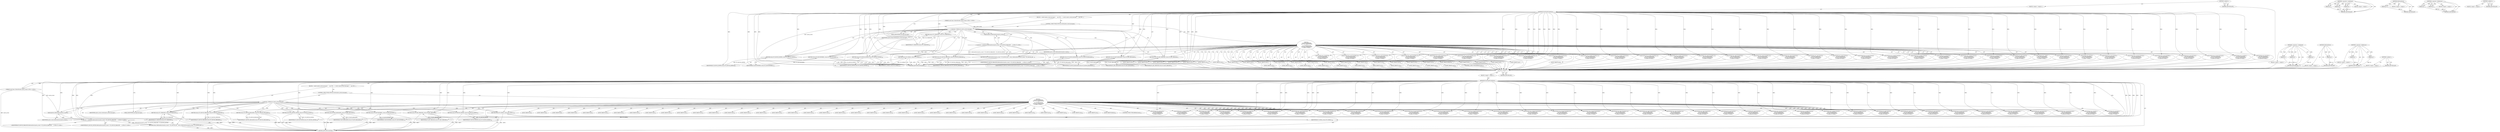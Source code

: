 digraph "&lt;global&gt;" {
vulnerable_6 [label=<(METHOD,&lt;global&gt;)<SUB>1</SUB>>];
vulnerable_7 [label=<(BLOCK,&lt;empty&gt;,&lt;empty&gt;)<SUB>1</SUB>>];
vulnerable_8 [label=<(METHOD,EventTypeFromNative)<SUB>1</SUB>>];
vulnerable_9 [label="<(PARAM,const base::NativeEvent&amp; native_event)<SUB>1</SUB>>"];
vulnerable_10 [label=<(BLOCK,{
  switch (native_event.message) {
    case WM...,{
  switch (native_event.message) {
    case WM...)<SUB>1</SUB>>];
vulnerable_11 [label=<(CONTROL_STRUCTURE,SWITCH,switch(native_event.message))<SUB>2</SUB>>];
vulnerable_12 [label=<(&lt;operator&gt;.fieldAccess,native_event.message)<SUB>2</SUB>>];
vulnerable_13 [label=<(IDENTIFIER,native_event,switch(native_event.message))<SUB>2</SUB>>];
vulnerable_14 [label=<(FIELD_IDENTIFIER,message,message)<SUB>2</SUB>>];
vulnerable_15 [label="<(BLOCK,{
    case WM_KEYDOWN:
    case WM_SYSKEYDOWN:
...,{
    case WM_KEYDOWN:
    case WM_SYSKEYDOWN:
...)<SUB>2</SUB>>"];
vulnerable_16 [label=<(JUMP_TARGET,case)<SUB>3</SUB>>];
vulnerable_17 [label="<(IDENTIFIER,WM_KEYDOWN,{
    case WM_KEYDOWN:
    case WM_SYSKEYDOWN:
...)<SUB>3</SUB>>"];
vulnerable_18 [label=<(JUMP_TARGET,case)<SUB>4</SUB>>];
vulnerable_19 [label="<(IDENTIFIER,WM_SYSKEYDOWN,{
    case WM_KEYDOWN:
    case WM_SYSKEYDOWN:
...)<SUB>4</SUB>>"];
vulnerable_20 [label=<(JUMP_TARGET,case)<SUB>5</SUB>>];
vulnerable_21 [label="<(IDENTIFIER,WM_CHAR,{
    case WM_KEYDOWN:
    case WM_SYSKEYDOWN:
...)<SUB>5</SUB>>"];
vulnerable_22 [label=<(RETURN,return ET_KEY_PRESSED;,return ET_KEY_PRESSED;)<SUB>6</SUB>>];
vulnerable_23 [label=<(IDENTIFIER,ET_KEY_PRESSED,return ET_KEY_PRESSED;)<SUB>6</SUB>>];
vulnerable_24 [label=<(JUMP_TARGET,case)<SUB>7</SUB>>];
vulnerable_25 [label="<(IDENTIFIER,WM_KEYUP,{
    case WM_KEYDOWN:
    case WM_SYSKEYDOWN:
...)<SUB>7</SUB>>"];
vulnerable_26 [label=<(JUMP_TARGET,case)<SUB>8</SUB>>];
vulnerable_27 [label="<(IDENTIFIER,WM_SYSKEYUP,{
    case WM_KEYDOWN:
    case WM_SYSKEYDOWN:
...)<SUB>8</SUB>>"];
vulnerable_28 [label=<(RETURN,return ET_KEY_RELEASED;,return ET_KEY_RELEASED;)<SUB>9</SUB>>];
vulnerable_29 [label=<(IDENTIFIER,ET_KEY_RELEASED,return ET_KEY_RELEASED;)<SUB>9</SUB>>];
vulnerable_30 [label=<(JUMP_TARGET,case)<SUB>10</SUB>>];
vulnerable_31 [label="<(IDENTIFIER,WM_LBUTTONDBLCLK,{
    case WM_KEYDOWN:
    case WM_SYSKEYDOWN:
...)<SUB>10</SUB>>"];
vulnerable_32 [label=<(JUMP_TARGET,case)<SUB>11</SUB>>];
vulnerable_33 [label="<(IDENTIFIER,WM_LBUTTONDOWN,{
    case WM_KEYDOWN:
    case WM_SYSKEYDOWN:
...)<SUB>11</SUB>>"];
vulnerable_34 [label=<(JUMP_TARGET,case)<SUB>12</SUB>>];
vulnerable_35 [label="<(IDENTIFIER,WM_MBUTTONDBLCLK,{
    case WM_KEYDOWN:
    case WM_SYSKEYDOWN:
...)<SUB>12</SUB>>"];
vulnerable_36 [label=<(JUMP_TARGET,case)<SUB>13</SUB>>];
vulnerable_37 [label="<(IDENTIFIER,WM_MBUTTONDOWN,{
    case WM_KEYDOWN:
    case WM_SYSKEYDOWN:
...)<SUB>13</SUB>>"];
vulnerable_38 [label=<(JUMP_TARGET,case)<SUB>14</SUB>>];
vulnerable_39 [label="<(IDENTIFIER,WM_NCLBUTTONDBLCLK,{
    case WM_KEYDOWN:
    case WM_SYSKEYDOWN:
...)<SUB>14</SUB>>"];
vulnerable_40 [label=<(JUMP_TARGET,case)<SUB>15</SUB>>];
vulnerable_41 [label="<(IDENTIFIER,WM_NCLBUTTONDOWN,{
    case WM_KEYDOWN:
    case WM_SYSKEYDOWN:
...)<SUB>15</SUB>>"];
vulnerable_42 [label=<(JUMP_TARGET,case)<SUB>16</SUB>>];
vulnerable_43 [label="<(IDENTIFIER,WM_NCMBUTTONDBLCLK,{
    case WM_KEYDOWN:
    case WM_SYSKEYDOWN:
...)<SUB>16</SUB>>"];
vulnerable_44 [label=<(JUMP_TARGET,case)<SUB>17</SUB>>];
vulnerable_45 [label="<(IDENTIFIER,WM_NCMBUTTONDOWN,{
    case WM_KEYDOWN:
    case WM_SYSKEYDOWN:
...)<SUB>17</SUB>>"];
vulnerable_46 [label=<(JUMP_TARGET,case)<SUB>18</SUB>>];
vulnerable_47 [label="<(IDENTIFIER,WM_NCRBUTTONDBLCLK,{
    case WM_KEYDOWN:
    case WM_SYSKEYDOWN:
...)<SUB>18</SUB>>"];
vulnerable_48 [label=<(JUMP_TARGET,case)<SUB>19</SUB>>];
vulnerable_49 [label="<(IDENTIFIER,WM_NCRBUTTONDOWN,{
    case WM_KEYDOWN:
    case WM_SYSKEYDOWN:
...)<SUB>19</SUB>>"];
vulnerable_50 [label=<(JUMP_TARGET,case)<SUB>20</SUB>>];
vulnerable_51 [label="<(IDENTIFIER,WM_NCXBUTTONDBLCLK,{
    case WM_KEYDOWN:
    case WM_SYSKEYDOWN:
...)<SUB>20</SUB>>"];
vulnerable_52 [label=<(JUMP_TARGET,case)<SUB>21</SUB>>];
vulnerable_53 [label="<(IDENTIFIER,WM_NCXBUTTONDOWN,{
    case WM_KEYDOWN:
    case WM_SYSKEYDOWN:
...)<SUB>21</SUB>>"];
vulnerable_54 [label=<(JUMP_TARGET,case)<SUB>22</SUB>>];
vulnerable_55 [label="<(IDENTIFIER,WM_RBUTTONDBLCLK,{
    case WM_KEYDOWN:
    case WM_SYSKEYDOWN:
...)<SUB>22</SUB>>"];
vulnerable_56 [label=<(JUMP_TARGET,case)<SUB>23</SUB>>];
vulnerable_57 [label="<(IDENTIFIER,WM_RBUTTONDOWN,{
    case WM_KEYDOWN:
    case WM_SYSKEYDOWN:
...)<SUB>23</SUB>>"];
vulnerable_58 [label=<(JUMP_TARGET,case)<SUB>24</SUB>>];
vulnerable_59 [label="<(IDENTIFIER,WM_XBUTTONDBLCLK,{
    case WM_KEYDOWN:
    case WM_SYSKEYDOWN:
...)<SUB>24</SUB>>"];
vulnerable_60 [label=<(JUMP_TARGET,case)<SUB>25</SUB>>];
vulnerable_61 [label="<(IDENTIFIER,WM_XBUTTONDOWN,{
    case WM_KEYDOWN:
    case WM_SYSKEYDOWN:
...)<SUB>25</SUB>>"];
vulnerable_62 [label=<(RETURN,return ET_MOUSE_PRESSED;,return ET_MOUSE_PRESSED;)<SUB>26</SUB>>];
vulnerable_63 [label=<(IDENTIFIER,ET_MOUSE_PRESSED,return ET_MOUSE_PRESSED;)<SUB>26</SUB>>];
vulnerable_64 [label=<(JUMP_TARGET,case)<SUB>27</SUB>>];
vulnerable_65 [label="<(IDENTIFIER,WM_LBUTTONUP,{
    case WM_KEYDOWN:
    case WM_SYSKEYDOWN:
...)<SUB>27</SUB>>"];
vulnerable_66 [label=<(JUMP_TARGET,case)<SUB>28</SUB>>];
vulnerable_67 [label="<(IDENTIFIER,WM_MBUTTONUP,{
    case WM_KEYDOWN:
    case WM_SYSKEYDOWN:
...)<SUB>28</SUB>>"];
vulnerable_68 [label=<(JUMP_TARGET,case)<SUB>29</SUB>>];
vulnerable_69 [label="<(IDENTIFIER,WM_NCLBUTTONUP,{
    case WM_KEYDOWN:
    case WM_SYSKEYDOWN:
...)<SUB>29</SUB>>"];
vulnerable_70 [label=<(JUMP_TARGET,case)<SUB>30</SUB>>];
vulnerable_71 [label="<(IDENTIFIER,WM_NCMBUTTONUP,{
    case WM_KEYDOWN:
    case WM_SYSKEYDOWN:
...)<SUB>30</SUB>>"];
vulnerable_72 [label=<(JUMP_TARGET,case)<SUB>31</SUB>>];
vulnerable_73 [label="<(IDENTIFIER,WM_NCRBUTTONUP,{
    case WM_KEYDOWN:
    case WM_SYSKEYDOWN:
...)<SUB>31</SUB>>"];
vulnerable_74 [label=<(JUMP_TARGET,case)<SUB>32</SUB>>];
vulnerable_75 [label="<(IDENTIFIER,WM_NCXBUTTONUP,{
    case WM_KEYDOWN:
    case WM_SYSKEYDOWN:
...)<SUB>32</SUB>>"];
vulnerable_76 [label=<(JUMP_TARGET,case)<SUB>33</SUB>>];
vulnerable_77 [label="<(IDENTIFIER,WM_RBUTTONUP,{
    case WM_KEYDOWN:
    case WM_SYSKEYDOWN:
...)<SUB>33</SUB>>"];
vulnerable_78 [label=<(JUMP_TARGET,case)<SUB>34</SUB>>];
vulnerable_79 [label="<(IDENTIFIER,WM_XBUTTONUP,{
    case WM_KEYDOWN:
    case WM_SYSKEYDOWN:
...)<SUB>34</SUB>>"];
vulnerable_80 [label=<(RETURN,return ET_MOUSE_RELEASED;,return ET_MOUSE_RELEASED;)<SUB>35</SUB>>];
vulnerable_81 [label=<(IDENTIFIER,ET_MOUSE_RELEASED,return ET_MOUSE_RELEASED;)<SUB>35</SUB>>];
vulnerable_82 [label=<(JUMP_TARGET,case)<SUB>36</SUB>>];
vulnerable_83 [label="<(IDENTIFIER,WM_MOUSEMOVE,{
    case WM_KEYDOWN:
    case WM_SYSKEYDOWN:
...)<SUB>36</SUB>>"];
vulnerable_84 [label=<(RETURN,return IsButtonDown(native_event) ? ET_MOUSE_DR...,return IsButtonDown(native_event) ? ET_MOUSE_DR...)<SUB>37</SUB>>];
vulnerable_85 [label="<(&lt;operator&gt;.conditional,IsButtonDown(native_event) ? ET_MOUSE_DRAGGED :...)<SUB>37</SUB>>"];
vulnerable_86 [label=<(IsButtonDown,IsButtonDown(native_event))<SUB>37</SUB>>];
vulnerable_87 [label=<(IDENTIFIER,native_event,IsButtonDown(native_event))<SUB>37</SUB>>];
vulnerable_88 [label="<(IDENTIFIER,ET_MOUSE_DRAGGED,IsButtonDown(native_event) ? ET_MOUSE_DRAGGED :...)<SUB>37</SUB>>"];
vulnerable_89 [label="<(IDENTIFIER,ET_MOUSE_MOVED,IsButtonDown(native_event) ? ET_MOUSE_DRAGGED :...)<SUB>37</SUB>>"];
vulnerable_90 [label=<(JUMP_TARGET,case)<SUB>38</SUB>>];
vulnerable_91 [label="<(IDENTIFIER,WM_NCMOUSEMOVE,{
    case WM_KEYDOWN:
    case WM_SYSKEYDOWN:
...)<SUB>38</SUB>>"];
vulnerable_92 [label=<(RETURN,return ET_MOUSE_MOVED;,return ET_MOUSE_MOVED;)<SUB>39</SUB>>];
vulnerable_93 [label=<(IDENTIFIER,ET_MOUSE_MOVED,return ET_MOUSE_MOVED;)<SUB>39</SUB>>];
vulnerable_94 [label=<(JUMP_TARGET,case)<SUB>40</SUB>>];
vulnerable_95 [label="<(IDENTIFIER,WM_MOUSEWHEEL,{
    case WM_KEYDOWN:
    case WM_SYSKEYDOWN:
...)<SUB>40</SUB>>"];
vulnerable_96 [label=<(RETURN,return ET_MOUSEWHEEL;,return ET_MOUSEWHEEL;)<SUB>41</SUB>>];
vulnerable_97 [label=<(IDENTIFIER,ET_MOUSEWHEEL,return ET_MOUSEWHEEL;)<SUB>41</SUB>>];
vulnerable_98 [label=<(JUMP_TARGET,case)<SUB>42</SUB>>];
vulnerable_99 [label="<(IDENTIFIER,WM_MOUSELEAVE,{
    case WM_KEYDOWN:
    case WM_SYSKEYDOWN:
...)<SUB>42</SUB>>"];
vulnerable_100 [label=<(JUMP_TARGET,case)<SUB>43</SUB>>];
vulnerable_101 [label="<(IDENTIFIER,WM_NCMOUSELEAVE,{
    case WM_KEYDOWN:
    case WM_SYSKEYDOWN:
...)<SUB>43</SUB>>"];
vulnerable_102 [label=<(RETURN,return ET_MOUSE_EXITED;,return ET_MOUSE_EXITED;)<SUB>44</SUB>>];
vulnerable_103 [label=<(IDENTIFIER,ET_MOUSE_EXITED,return ET_MOUSE_EXITED;)<SUB>44</SUB>>];
vulnerable_104 [label=<(JUMP_TARGET,case)<SUB>45</SUB>>];
vulnerable_105 [label="<(IDENTIFIER,WM_VSCROLL,{
    case WM_KEYDOWN:
    case WM_SYSKEYDOWN:
...)<SUB>45</SUB>>"];
vulnerable_106 [label=<(JUMP_TARGET,case)<SUB>46</SUB>>];
vulnerable_107 [label="<(IDENTIFIER,WM_HSCROLL,{
    case WM_KEYDOWN:
    case WM_SYSKEYDOWN:
...)<SUB>46</SUB>>"];
vulnerable_108 [label=<(RETURN,return ET_SCROLL;,return ET_SCROLL;)<SUB>47</SUB>>];
vulnerable_109 [label=<(IDENTIFIER,ET_SCROLL,return ET_SCROLL;)<SUB>47</SUB>>];
vulnerable_110 [label=<(JUMP_TARGET,default)<SUB>48</SUB>>];
vulnerable_111 [label=<(CONTROL_STRUCTURE,BREAK,break;)<SUB>49</SUB>>];
vulnerable_112 [label=<(RETURN,return ET_UNKNOWN;,return ET_UNKNOWN;)<SUB>51</SUB>>];
vulnerable_113 [label=<(IDENTIFIER,ET_UNKNOWN,return ET_UNKNOWN;)<SUB>51</SUB>>];
vulnerable_114 [label=<(METHOD_RETURN,EventType)<SUB>1</SUB>>];
vulnerable_116 [label=<(METHOD_RETURN,ANY)<SUB>1</SUB>>];
vulnerable_138 [label=<(METHOD,&lt;operator&gt;.conditional)>];
vulnerable_139 [label=<(PARAM,p1)>];
vulnerable_140 [label=<(PARAM,p2)>];
vulnerable_141 [label=<(PARAM,p3)>];
vulnerable_142 [label=<(BLOCK,&lt;empty&gt;,&lt;empty&gt;)>];
vulnerable_143 [label=<(METHOD_RETURN,ANY)>];
vulnerable_144 [label=<(METHOD,IsButtonDown)>];
vulnerable_145 [label=<(PARAM,p1)>];
vulnerable_146 [label=<(BLOCK,&lt;empty&gt;,&lt;empty&gt;)>];
vulnerable_147 [label=<(METHOD_RETURN,ANY)>];
vulnerable_133 [label=<(METHOD,&lt;operator&gt;.fieldAccess)>];
vulnerable_134 [label=<(PARAM,p1)>];
vulnerable_135 [label=<(PARAM,p2)>];
vulnerable_136 [label=<(BLOCK,&lt;empty&gt;,&lt;empty&gt;)>];
vulnerable_137 [label=<(METHOD_RETURN,ANY)>];
vulnerable_127 [label=<(METHOD,&lt;global&gt;)<SUB>1</SUB>>];
vulnerable_128 [label=<(BLOCK,&lt;empty&gt;,&lt;empty&gt;)>];
vulnerable_129 [label=<(METHOD_RETURN,ANY)>];
fixed_6 [label=<(METHOD,&lt;global&gt;)<SUB>1</SUB>>];
fixed_7 [label=<(BLOCK,&lt;empty&gt;,&lt;empty&gt;)<SUB>1</SUB>>];
fixed_8 [label=<(METHOD,EventTypeFromNative)<SUB>1</SUB>>];
fixed_9 [label="<(PARAM,const base::NativeEvent&amp; native_event)<SUB>1</SUB>>"];
fixed_10 [label=<(BLOCK,{
  switch (native_event.message) {
    case WM...,{
  switch (native_event.message) {
    case WM...)<SUB>1</SUB>>];
fixed_11 [label=<(CONTROL_STRUCTURE,SWITCH,switch(native_event.message))<SUB>2</SUB>>];
fixed_12 [label=<(&lt;operator&gt;.fieldAccess,native_event.message)<SUB>2</SUB>>];
fixed_13 [label=<(IDENTIFIER,native_event,switch(native_event.message))<SUB>2</SUB>>];
fixed_14 [label=<(FIELD_IDENTIFIER,message,message)<SUB>2</SUB>>];
fixed_15 [label="<(BLOCK,{
    case WM_KEYDOWN:
    case WM_SYSKEYDOWN:
...,{
    case WM_KEYDOWN:
    case WM_SYSKEYDOWN:
...)<SUB>2</SUB>>"];
fixed_16 [label=<(JUMP_TARGET,case)<SUB>3</SUB>>];
fixed_17 [label="<(IDENTIFIER,WM_KEYDOWN,{
    case WM_KEYDOWN:
    case WM_SYSKEYDOWN:
...)<SUB>3</SUB>>"];
fixed_18 [label=<(JUMP_TARGET,case)<SUB>4</SUB>>];
fixed_19 [label="<(IDENTIFIER,WM_SYSKEYDOWN,{
    case WM_KEYDOWN:
    case WM_SYSKEYDOWN:
...)<SUB>4</SUB>>"];
fixed_20 [label=<(JUMP_TARGET,case)<SUB>5</SUB>>];
fixed_21 [label="<(IDENTIFIER,WM_CHAR,{
    case WM_KEYDOWN:
    case WM_SYSKEYDOWN:
...)<SUB>5</SUB>>"];
fixed_22 [label=<(RETURN,return ET_KEY_PRESSED;,return ET_KEY_PRESSED;)<SUB>6</SUB>>];
fixed_23 [label=<(IDENTIFIER,ET_KEY_PRESSED,return ET_KEY_PRESSED;)<SUB>6</SUB>>];
fixed_24 [label=<(JUMP_TARGET,case)<SUB>7</SUB>>];
fixed_25 [label="<(IDENTIFIER,WM_KEYUP,{
    case WM_KEYDOWN:
    case WM_SYSKEYDOWN:
...)<SUB>7</SUB>>"];
fixed_26 [label=<(JUMP_TARGET,case)<SUB>8</SUB>>];
fixed_27 [label="<(IDENTIFIER,WM_SYSKEYUP,{
    case WM_KEYDOWN:
    case WM_SYSKEYDOWN:
...)<SUB>8</SUB>>"];
fixed_28 [label=<(RETURN,return ET_KEY_RELEASED;,return ET_KEY_RELEASED;)<SUB>9</SUB>>];
fixed_29 [label=<(IDENTIFIER,ET_KEY_RELEASED,return ET_KEY_RELEASED;)<SUB>9</SUB>>];
fixed_30 [label=<(JUMP_TARGET,case)<SUB>10</SUB>>];
fixed_31 [label="<(IDENTIFIER,WM_LBUTTONDBLCLK,{
    case WM_KEYDOWN:
    case WM_SYSKEYDOWN:
...)<SUB>10</SUB>>"];
fixed_32 [label=<(JUMP_TARGET,case)<SUB>11</SUB>>];
fixed_33 [label="<(IDENTIFIER,WM_LBUTTONDOWN,{
    case WM_KEYDOWN:
    case WM_SYSKEYDOWN:
...)<SUB>11</SUB>>"];
fixed_34 [label=<(JUMP_TARGET,case)<SUB>12</SUB>>];
fixed_35 [label="<(IDENTIFIER,WM_MBUTTONDBLCLK,{
    case WM_KEYDOWN:
    case WM_SYSKEYDOWN:
...)<SUB>12</SUB>>"];
fixed_36 [label=<(JUMP_TARGET,case)<SUB>13</SUB>>];
fixed_37 [label="<(IDENTIFIER,WM_MBUTTONDOWN,{
    case WM_KEYDOWN:
    case WM_SYSKEYDOWN:
...)<SUB>13</SUB>>"];
fixed_38 [label=<(JUMP_TARGET,case)<SUB>14</SUB>>];
fixed_39 [label="<(IDENTIFIER,WM_NCLBUTTONDBLCLK,{
    case WM_KEYDOWN:
    case WM_SYSKEYDOWN:
...)<SUB>14</SUB>>"];
fixed_40 [label=<(JUMP_TARGET,case)<SUB>15</SUB>>];
fixed_41 [label="<(IDENTIFIER,WM_NCLBUTTONDOWN,{
    case WM_KEYDOWN:
    case WM_SYSKEYDOWN:
...)<SUB>15</SUB>>"];
fixed_42 [label=<(JUMP_TARGET,case)<SUB>16</SUB>>];
fixed_43 [label="<(IDENTIFIER,WM_NCMBUTTONDBLCLK,{
    case WM_KEYDOWN:
    case WM_SYSKEYDOWN:
...)<SUB>16</SUB>>"];
fixed_44 [label=<(JUMP_TARGET,case)<SUB>17</SUB>>];
fixed_45 [label="<(IDENTIFIER,WM_NCMBUTTONDOWN,{
    case WM_KEYDOWN:
    case WM_SYSKEYDOWN:
...)<SUB>17</SUB>>"];
fixed_46 [label=<(JUMP_TARGET,case)<SUB>18</SUB>>];
fixed_47 [label="<(IDENTIFIER,WM_NCRBUTTONDBLCLK,{
    case WM_KEYDOWN:
    case WM_SYSKEYDOWN:
...)<SUB>18</SUB>>"];
fixed_48 [label=<(JUMP_TARGET,case)<SUB>19</SUB>>];
fixed_49 [label="<(IDENTIFIER,WM_NCRBUTTONDOWN,{
    case WM_KEYDOWN:
    case WM_SYSKEYDOWN:
...)<SUB>19</SUB>>"];
fixed_50 [label=<(JUMP_TARGET,case)<SUB>20</SUB>>];
fixed_51 [label="<(IDENTIFIER,WM_NCXBUTTONDBLCLK,{
    case WM_KEYDOWN:
    case WM_SYSKEYDOWN:
...)<SUB>20</SUB>>"];
fixed_52 [label=<(JUMP_TARGET,case)<SUB>21</SUB>>];
fixed_53 [label="<(IDENTIFIER,WM_NCXBUTTONDOWN,{
    case WM_KEYDOWN:
    case WM_SYSKEYDOWN:
...)<SUB>21</SUB>>"];
fixed_54 [label=<(JUMP_TARGET,case)<SUB>22</SUB>>];
fixed_55 [label="<(IDENTIFIER,WM_RBUTTONDBLCLK,{
    case WM_KEYDOWN:
    case WM_SYSKEYDOWN:
...)<SUB>22</SUB>>"];
fixed_56 [label=<(JUMP_TARGET,case)<SUB>23</SUB>>];
fixed_57 [label="<(IDENTIFIER,WM_RBUTTONDOWN,{
    case WM_KEYDOWN:
    case WM_SYSKEYDOWN:
...)<SUB>23</SUB>>"];
fixed_58 [label=<(JUMP_TARGET,case)<SUB>24</SUB>>];
fixed_59 [label="<(IDENTIFIER,WM_XBUTTONDBLCLK,{
    case WM_KEYDOWN:
    case WM_SYSKEYDOWN:
...)<SUB>24</SUB>>"];
fixed_60 [label=<(JUMP_TARGET,case)<SUB>25</SUB>>];
fixed_61 [label="<(IDENTIFIER,WM_XBUTTONDOWN,{
    case WM_KEYDOWN:
    case WM_SYSKEYDOWN:
...)<SUB>25</SUB>>"];
fixed_62 [label=<(RETURN,return ET_MOUSE_PRESSED;,return ET_MOUSE_PRESSED;)<SUB>26</SUB>>];
fixed_63 [label=<(IDENTIFIER,ET_MOUSE_PRESSED,return ET_MOUSE_PRESSED;)<SUB>26</SUB>>];
fixed_64 [label=<(JUMP_TARGET,case)<SUB>27</SUB>>];
fixed_65 [label="<(IDENTIFIER,WM_LBUTTONUP,{
    case WM_KEYDOWN:
    case WM_SYSKEYDOWN:
...)<SUB>27</SUB>>"];
fixed_66 [label=<(JUMP_TARGET,case)<SUB>28</SUB>>];
fixed_67 [label="<(IDENTIFIER,WM_MBUTTONUP,{
    case WM_KEYDOWN:
    case WM_SYSKEYDOWN:
...)<SUB>28</SUB>>"];
fixed_68 [label=<(JUMP_TARGET,case)<SUB>29</SUB>>];
fixed_69 [label="<(IDENTIFIER,WM_NCLBUTTONUP,{
    case WM_KEYDOWN:
    case WM_SYSKEYDOWN:
...)<SUB>29</SUB>>"];
fixed_70 [label=<(JUMP_TARGET,case)<SUB>30</SUB>>];
fixed_71 [label="<(IDENTIFIER,WM_NCMBUTTONUP,{
    case WM_KEYDOWN:
    case WM_SYSKEYDOWN:
...)<SUB>30</SUB>>"];
fixed_72 [label=<(JUMP_TARGET,case)<SUB>31</SUB>>];
fixed_73 [label="<(IDENTIFIER,WM_NCRBUTTONUP,{
    case WM_KEYDOWN:
    case WM_SYSKEYDOWN:
...)<SUB>31</SUB>>"];
fixed_74 [label=<(JUMP_TARGET,case)<SUB>32</SUB>>];
fixed_75 [label="<(IDENTIFIER,WM_NCXBUTTONUP,{
    case WM_KEYDOWN:
    case WM_SYSKEYDOWN:
...)<SUB>32</SUB>>"];
fixed_76 [label=<(JUMP_TARGET,case)<SUB>33</SUB>>];
fixed_77 [label="<(IDENTIFIER,WM_RBUTTONUP,{
    case WM_KEYDOWN:
    case WM_SYSKEYDOWN:
...)<SUB>33</SUB>>"];
fixed_78 [label=<(JUMP_TARGET,case)<SUB>34</SUB>>];
fixed_79 [label="<(IDENTIFIER,WM_XBUTTONUP,{
    case WM_KEYDOWN:
    case WM_SYSKEYDOWN:
...)<SUB>34</SUB>>"];
fixed_80 [label=<(RETURN,return ET_MOUSE_RELEASED;,return ET_MOUSE_RELEASED;)<SUB>35</SUB>>];
fixed_81 [label=<(IDENTIFIER,ET_MOUSE_RELEASED,return ET_MOUSE_RELEASED;)<SUB>35</SUB>>];
fixed_82 [label=<(JUMP_TARGET,case)<SUB>36</SUB>>];
fixed_83 [label="<(IDENTIFIER,WM_MOUSEMOVE,{
    case WM_KEYDOWN:
    case WM_SYSKEYDOWN:
...)<SUB>36</SUB>>"];
fixed_84 [label=<(RETURN,return IsButtonDown(native_event) ? ET_MOUSE_DR...,return IsButtonDown(native_event) ? ET_MOUSE_DR...)<SUB>37</SUB>>];
fixed_85 [label="<(&lt;operator&gt;.conditional,IsButtonDown(native_event) ? ET_MOUSE_DRAGGED :...)<SUB>37</SUB>>"];
fixed_86 [label=<(IsButtonDown,IsButtonDown(native_event))<SUB>37</SUB>>];
fixed_87 [label=<(IDENTIFIER,native_event,IsButtonDown(native_event))<SUB>37</SUB>>];
fixed_88 [label="<(IDENTIFIER,ET_MOUSE_DRAGGED,IsButtonDown(native_event) ? ET_MOUSE_DRAGGED :...)<SUB>37</SUB>>"];
fixed_89 [label="<(IDENTIFIER,ET_MOUSE_MOVED,IsButtonDown(native_event) ? ET_MOUSE_DRAGGED :...)<SUB>37</SUB>>"];
fixed_90 [label=<(JUMP_TARGET,case)<SUB>38</SUB>>];
fixed_91 [label="<(IDENTIFIER,WM_NCMOUSEMOVE,{
    case WM_KEYDOWN:
    case WM_SYSKEYDOWN:
...)<SUB>38</SUB>>"];
fixed_92 [label=<(RETURN,return ET_MOUSE_MOVED;,return ET_MOUSE_MOVED;)<SUB>39</SUB>>];
fixed_93 [label=<(IDENTIFIER,ET_MOUSE_MOVED,return ET_MOUSE_MOVED;)<SUB>39</SUB>>];
fixed_94 [label=<(JUMP_TARGET,case)<SUB>40</SUB>>];
fixed_95 [label="<(IDENTIFIER,WM_MOUSEWHEEL,{
    case WM_KEYDOWN:
    case WM_SYSKEYDOWN:
...)<SUB>40</SUB>>"];
fixed_96 [label=<(JUMP_TARGET,case)<SUB>41</SUB>>];
fixed_97 [label="<(IDENTIFIER,WM_MOUSEHWHEEL,{
    case WM_KEYDOWN:
    case WM_SYSKEYDOWN:
...)<SUB>41</SUB>>"];
fixed_98 [label=<(RETURN,return ET_MOUSEWHEEL;,return ET_MOUSEWHEEL;)<SUB>42</SUB>>];
fixed_99 [label=<(IDENTIFIER,ET_MOUSEWHEEL,return ET_MOUSEWHEEL;)<SUB>42</SUB>>];
fixed_100 [label=<(JUMP_TARGET,case)<SUB>43</SUB>>];
fixed_101 [label="<(IDENTIFIER,WM_MOUSELEAVE,{
    case WM_KEYDOWN:
    case WM_SYSKEYDOWN:
...)<SUB>43</SUB>>"];
fixed_102 [label=<(JUMP_TARGET,case)<SUB>44</SUB>>];
fixed_103 [label="<(IDENTIFIER,WM_NCMOUSELEAVE,{
    case WM_KEYDOWN:
    case WM_SYSKEYDOWN:
...)<SUB>44</SUB>>"];
fixed_104 [label=<(RETURN,return ET_MOUSE_EXITED;,return ET_MOUSE_EXITED;)<SUB>45</SUB>>];
fixed_105 [label=<(IDENTIFIER,ET_MOUSE_EXITED,return ET_MOUSE_EXITED;)<SUB>45</SUB>>];
fixed_106 [label=<(JUMP_TARGET,case)<SUB>46</SUB>>];
fixed_107 [label="<(IDENTIFIER,WM_VSCROLL,{
    case WM_KEYDOWN:
    case WM_SYSKEYDOWN:
...)<SUB>46</SUB>>"];
fixed_108 [label=<(JUMP_TARGET,case)<SUB>47</SUB>>];
fixed_109 [label="<(IDENTIFIER,WM_HSCROLL,{
    case WM_KEYDOWN:
    case WM_SYSKEYDOWN:
...)<SUB>47</SUB>>"];
fixed_110 [label=<(RETURN,return ET_SCROLL;,return ET_SCROLL;)<SUB>48</SUB>>];
fixed_111 [label=<(IDENTIFIER,ET_SCROLL,return ET_SCROLL;)<SUB>48</SUB>>];
fixed_112 [label=<(JUMP_TARGET,default)<SUB>49</SUB>>];
fixed_113 [label=<(CONTROL_STRUCTURE,BREAK,break;)<SUB>50</SUB>>];
fixed_114 [label=<(RETURN,return ET_UNKNOWN;,return ET_UNKNOWN;)<SUB>52</SUB>>];
fixed_115 [label=<(IDENTIFIER,ET_UNKNOWN,return ET_UNKNOWN;)<SUB>52</SUB>>];
fixed_116 [label=<(METHOD_RETURN,EventType)<SUB>1</SUB>>];
fixed_118 [label=<(METHOD_RETURN,ANY)<SUB>1</SUB>>];
fixed_140 [label=<(METHOD,&lt;operator&gt;.conditional)>];
fixed_141 [label=<(PARAM,p1)>];
fixed_142 [label=<(PARAM,p2)>];
fixed_143 [label=<(PARAM,p3)>];
fixed_144 [label=<(BLOCK,&lt;empty&gt;,&lt;empty&gt;)>];
fixed_145 [label=<(METHOD_RETURN,ANY)>];
fixed_146 [label=<(METHOD,IsButtonDown)>];
fixed_147 [label=<(PARAM,p1)>];
fixed_148 [label=<(BLOCK,&lt;empty&gt;,&lt;empty&gt;)>];
fixed_149 [label=<(METHOD_RETURN,ANY)>];
fixed_135 [label=<(METHOD,&lt;operator&gt;.fieldAccess)>];
fixed_136 [label=<(PARAM,p1)>];
fixed_137 [label=<(PARAM,p2)>];
fixed_138 [label=<(BLOCK,&lt;empty&gt;,&lt;empty&gt;)>];
fixed_139 [label=<(METHOD_RETURN,ANY)>];
fixed_129 [label=<(METHOD,&lt;global&gt;)<SUB>1</SUB>>];
fixed_130 [label=<(BLOCK,&lt;empty&gt;,&lt;empty&gt;)>];
fixed_131 [label=<(METHOD_RETURN,ANY)>];
vulnerable_6 -> vulnerable_7  [key=0, label="AST: "];
vulnerable_6 -> vulnerable_116  [key=0, label="AST: "];
vulnerable_6 -> vulnerable_116  [key=1, label="CFG: "];
vulnerable_7 -> vulnerable_8  [key=0, label="AST: "];
vulnerable_8 -> vulnerable_9  [key=0, label="AST: "];
vulnerable_8 -> vulnerable_9  [key=1, label="DDG: "];
vulnerable_8 -> vulnerable_10  [key=0, label="AST: "];
vulnerable_8 -> vulnerable_114  [key=0, label="AST: "];
vulnerable_8 -> vulnerable_14  [key=0, label="CFG: "];
vulnerable_8 -> vulnerable_112  [key=0, label="DDG: "];
vulnerable_8 -> vulnerable_113  [key=0, label="DDG: "];
vulnerable_8 -> vulnerable_17  [key=0, label="DDG: "];
vulnerable_8 -> vulnerable_19  [key=0, label="DDG: "];
vulnerable_8 -> vulnerable_21  [key=0, label="DDG: "];
vulnerable_8 -> vulnerable_22  [key=0, label="DDG: "];
vulnerable_8 -> vulnerable_25  [key=0, label="DDG: "];
vulnerable_8 -> vulnerable_27  [key=0, label="DDG: "];
vulnerable_8 -> vulnerable_28  [key=0, label="DDG: "];
vulnerable_8 -> vulnerable_31  [key=0, label="DDG: "];
vulnerable_8 -> vulnerable_33  [key=0, label="DDG: "];
vulnerable_8 -> vulnerable_35  [key=0, label="DDG: "];
vulnerable_8 -> vulnerable_37  [key=0, label="DDG: "];
vulnerable_8 -> vulnerable_39  [key=0, label="DDG: "];
vulnerable_8 -> vulnerable_41  [key=0, label="DDG: "];
vulnerable_8 -> vulnerable_43  [key=0, label="DDG: "];
vulnerable_8 -> vulnerable_45  [key=0, label="DDG: "];
vulnerable_8 -> vulnerable_47  [key=0, label="DDG: "];
vulnerable_8 -> vulnerable_49  [key=0, label="DDG: "];
vulnerable_8 -> vulnerable_51  [key=0, label="DDG: "];
vulnerable_8 -> vulnerable_53  [key=0, label="DDG: "];
vulnerable_8 -> vulnerable_55  [key=0, label="DDG: "];
vulnerable_8 -> vulnerable_57  [key=0, label="DDG: "];
vulnerable_8 -> vulnerable_59  [key=0, label="DDG: "];
vulnerable_8 -> vulnerable_61  [key=0, label="DDG: "];
vulnerable_8 -> vulnerable_62  [key=0, label="DDG: "];
vulnerable_8 -> vulnerable_65  [key=0, label="DDG: "];
vulnerable_8 -> vulnerable_67  [key=0, label="DDG: "];
vulnerable_8 -> vulnerable_69  [key=0, label="DDG: "];
vulnerable_8 -> vulnerable_71  [key=0, label="DDG: "];
vulnerable_8 -> vulnerable_73  [key=0, label="DDG: "];
vulnerable_8 -> vulnerable_75  [key=0, label="DDG: "];
vulnerable_8 -> vulnerable_77  [key=0, label="DDG: "];
vulnerable_8 -> vulnerable_79  [key=0, label="DDG: "];
vulnerable_8 -> vulnerable_80  [key=0, label="DDG: "];
vulnerable_8 -> vulnerable_83  [key=0, label="DDG: "];
vulnerable_8 -> vulnerable_91  [key=0, label="DDG: "];
vulnerable_8 -> vulnerable_92  [key=0, label="DDG: "];
vulnerable_8 -> vulnerable_95  [key=0, label="DDG: "];
vulnerable_8 -> vulnerable_96  [key=0, label="DDG: "];
vulnerable_8 -> vulnerable_99  [key=0, label="DDG: "];
vulnerable_8 -> vulnerable_101  [key=0, label="DDG: "];
vulnerable_8 -> vulnerable_102  [key=0, label="DDG: "];
vulnerable_8 -> vulnerable_105  [key=0, label="DDG: "];
vulnerable_8 -> vulnerable_107  [key=0, label="DDG: "];
vulnerable_8 -> vulnerable_108  [key=0, label="DDG: "];
vulnerable_8 -> vulnerable_23  [key=0, label="DDG: "];
vulnerable_8 -> vulnerable_29  [key=0, label="DDG: "];
vulnerable_8 -> vulnerable_63  [key=0, label="DDG: "];
vulnerable_8 -> vulnerable_81  [key=0, label="DDG: "];
vulnerable_8 -> vulnerable_85  [key=0, label="DDG: "];
vulnerable_8 -> vulnerable_93  [key=0, label="DDG: "];
vulnerable_8 -> vulnerable_97  [key=0, label="DDG: "];
vulnerable_8 -> vulnerable_103  [key=0, label="DDG: "];
vulnerable_8 -> vulnerable_109  [key=0, label="DDG: "];
vulnerable_8 -> vulnerable_86  [key=0, label="DDG: "];
vulnerable_9 -> vulnerable_114  [key=0, label="DDG: native_event"];
vulnerable_9 -> vulnerable_86  [key=0, label="DDG: native_event"];
vulnerable_10 -> vulnerable_11  [key=0, label="AST: "];
vulnerable_10 -> vulnerable_112  [key=0, label="AST: "];
vulnerable_11 -> vulnerable_12  [key=0, label="AST: "];
vulnerable_11 -> vulnerable_15  [key=0, label="AST: "];
vulnerable_12 -> vulnerable_13  [key=0, label="AST: "];
vulnerable_12 -> vulnerable_14  [key=0, label="AST: "];
vulnerable_12 -> vulnerable_22  [key=0, label="CFG: "];
vulnerable_12 -> vulnerable_22  [key=1, label="CDG: "];
vulnerable_12 -> vulnerable_28  [key=0, label="CFG: "];
vulnerable_12 -> vulnerable_28  [key=1, label="CDG: "];
vulnerable_12 -> vulnerable_62  [key=0, label="CFG: "];
vulnerable_12 -> vulnerable_62  [key=1, label="CDG: "];
vulnerable_12 -> vulnerable_80  [key=0, label="CFG: "];
vulnerable_12 -> vulnerable_80  [key=1, label="CDG: "];
vulnerable_12 -> vulnerable_86  [key=0, label="CFG: "];
vulnerable_12 -> vulnerable_86  [key=1, label="CDG: "];
vulnerable_12 -> vulnerable_92  [key=0, label="CFG: "];
vulnerable_12 -> vulnerable_92  [key=1, label="CDG: "];
vulnerable_12 -> vulnerable_96  [key=0, label="CFG: "];
vulnerable_12 -> vulnerable_96  [key=1, label="CDG: "];
vulnerable_12 -> vulnerable_102  [key=0, label="CFG: "];
vulnerable_12 -> vulnerable_102  [key=1, label="CDG: "];
vulnerable_12 -> vulnerable_108  [key=0, label="CFG: "];
vulnerable_12 -> vulnerable_108  [key=1, label="CDG: "];
vulnerable_12 -> vulnerable_112  [key=0, label="CFG: "];
vulnerable_12 -> vulnerable_112  [key=1, label="CDG: "];
vulnerable_12 -> vulnerable_84  [key=0, label="CDG: "];
vulnerable_12 -> vulnerable_85  [key=0, label="CDG: "];
vulnerable_13 -> fixed_6  [key=0];
vulnerable_14 -> vulnerable_12  [key=0, label="CFG: "];
vulnerable_15 -> vulnerable_16  [key=0, label="AST: "];
vulnerable_15 -> vulnerable_17  [key=0, label="AST: "];
vulnerable_15 -> vulnerable_18  [key=0, label="AST: "];
vulnerable_15 -> vulnerable_19  [key=0, label="AST: "];
vulnerable_15 -> vulnerable_20  [key=0, label="AST: "];
vulnerable_15 -> vulnerable_21  [key=0, label="AST: "];
vulnerable_15 -> vulnerable_22  [key=0, label="AST: "];
vulnerable_15 -> vulnerable_24  [key=0, label="AST: "];
vulnerable_15 -> vulnerable_25  [key=0, label="AST: "];
vulnerable_15 -> vulnerable_26  [key=0, label="AST: "];
vulnerable_15 -> vulnerable_27  [key=0, label="AST: "];
vulnerable_15 -> vulnerable_28  [key=0, label="AST: "];
vulnerable_15 -> vulnerable_30  [key=0, label="AST: "];
vulnerable_15 -> vulnerable_31  [key=0, label="AST: "];
vulnerable_15 -> vulnerable_32  [key=0, label="AST: "];
vulnerable_15 -> vulnerable_33  [key=0, label="AST: "];
vulnerable_15 -> vulnerable_34  [key=0, label="AST: "];
vulnerable_15 -> vulnerable_35  [key=0, label="AST: "];
vulnerable_15 -> vulnerable_36  [key=0, label="AST: "];
vulnerable_15 -> vulnerable_37  [key=0, label="AST: "];
vulnerable_15 -> vulnerable_38  [key=0, label="AST: "];
vulnerable_15 -> vulnerable_39  [key=0, label="AST: "];
vulnerable_15 -> vulnerable_40  [key=0, label="AST: "];
vulnerable_15 -> vulnerable_41  [key=0, label="AST: "];
vulnerable_15 -> vulnerable_42  [key=0, label="AST: "];
vulnerable_15 -> vulnerable_43  [key=0, label="AST: "];
vulnerable_15 -> vulnerable_44  [key=0, label="AST: "];
vulnerable_15 -> vulnerable_45  [key=0, label="AST: "];
vulnerable_15 -> vulnerable_46  [key=0, label="AST: "];
vulnerable_15 -> vulnerable_47  [key=0, label="AST: "];
vulnerable_15 -> vulnerable_48  [key=0, label="AST: "];
vulnerable_15 -> vulnerable_49  [key=0, label="AST: "];
vulnerable_15 -> vulnerable_50  [key=0, label="AST: "];
vulnerable_15 -> vulnerable_51  [key=0, label="AST: "];
vulnerable_15 -> vulnerable_52  [key=0, label="AST: "];
vulnerable_15 -> vulnerable_53  [key=0, label="AST: "];
vulnerable_15 -> vulnerable_54  [key=0, label="AST: "];
vulnerable_15 -> vulnerable_55  [key=0, label="AST: "];
vulnerable_15 -> vulnerable_56  [key=0, label="AST: "];
vulnerable_15 -> vulnerable_57  [key=0, label="AST: "];
vulnerable_15 -> vulnerable_58  [key=0, label="AST: "];
vulnerable_15 -> vulnerable_59  [key=0, label="AST: "];
vulnerable_15 -> vulnerable_60  [key=0, label="AST: "];
vulnerable_15 -> vulnerable_61  [key=0, label="AST: "];
vulnerable_15 -> vulnerable_62  [key=0, label="AST: "];
vulnerable_15 -> vulnerable_64  [key=0, label="AST: "];
vulnerable_15 -> vulnerable_65  [key=0, label="AST: "];
vulnerable_15 -> vulnerable_66  [key=0, label="AST: "];
vulnerable_15 -> vulnerable_67  [key=0, label="AST: "];
vulnerable_15 -> vulnerable_68  [key=0, label="AST: "];
vulnerable_15 -> vulnerable_69  [key=0, label="AST: "];
vulnerable_15 -> vulnerable_70  [key=0, label="AST: "];
vulnerable_15 -> vulnerable_71  [key=0, label="AST: "];
vulnerable_15 -> vulnerable_72  [key=0, label="AST: "];
vulnerable_15 -> vulnerable_73  [key=0, label="AST: "];
vulnerable_15 -> vulnerable_74  [key=0, label="AST: "];
vulnerable_15 -> vulnerable_75  [key=0, label="AST: "];
vulnerable_15 -> vulnerable_76  [key=0, label="AST: "];
vulnerable_15 -> vulnerable_77  [key=0, label="AST: "];
vulnerable_15 -> vulnerable_78  [key=0, label="AST: "];
vulnerable_15 -> vulnerable_79  [key=0, label="AST: "];
vulnerable_15 -> vulnerable_80  [key=0, label="AST: "];
vulnerable_15 -> vulnerable_82  [key=0, label="AST: "];
vulnerable_15 -> vulnerable_83  [key=0, label="AST: "];
vulnerable_15 -> vulnerable_84  [key=0, label="AST: "];
vulnerable_15 -> vulnerable_90  [key=0, label="AST: "];
vulnerable_15 -> vulnerable_91  [key=0, label="AST: "];
vulnerable_15 -> vulnerable_92  [key=0, label="AST: "];
vulnerable_15 -> vulnerable_94  [key=0, label="AST: "];
vulnerable_15 -> vulnerable_95  [key=0, label="AST: "];
vulnerable_15 -> vulnerable_96  [key=0, label="AST: "];
vulnerable_15 -> vulnerable_98  [key=0, label="AST: "];
vulnerable_15 -> vulnerable_99  [key=0, label="AST: "];
vulnerable_15 -> vulnerable_100  [key=0, label="AST: "];
vulnerable_15 -> vulnerable_101  [key=0, label="AST: "];
vulnerable_15 -> vulnerable_102  [key=0, label="AST: "];
vulnerable_15 -> vulnerable_104  [key=0, label="AST: "];
vulnerable_15 -> vulnerable_105  [key=0, label="AST: "];
vulnerable_15 -> vulnerable_106  [key=0, label="AST: "];
vulnerable_15 -> vulnerable_107  [key=0, label="AST: "];
vulnerable_15 -> vulnerable_108  [key=0, label="AST: "];
vulnerable_15 -> vulnerable_110  [key=0, label="AST: "];
vulnerable_15 -> vulnerable_111  [key=0, label="AST: "];
vulnerable_16 -> fixed_6  [key=0];
vulnerable_17 -> fixed_6  [key=0];
vulnerable_18 -> fixed_6  [key=0];
vulnerable_19 -> fixed_6  [key=0];
vulnerable_20 -> fixed_6  [key=0];
vulnerable_21 -> fixed_6  [key=0];
vulnerable_22 -> vulnerable_23  [key=0, label="AST: "];
vulnerable_22 -> vulnerable_114  [key=0, label="CFG: "];
vulnerable_22 -> vulnerable_114  [key=1, label="DDG: &lt;RET&gt;"];
vulnerable_23 -> vulnerable_22  [key=0, label="DDG: ET_KEY_PRESSED"];
vulnerable_24 -> fixed_6  [key=0];
vulnerable_25 -> fixed_6  [key=0];
vulnerable_26 -> fixed_6  [key=0];
vulnerable_27 -> fixed_6  [key=0];
vulnerable_28 -> vulnerable_29  [key=0, label="AST: "];
vulnerable_28 -> vulnerable_114  [key=0, label="CFG: "];
vulnerable_28 -> vulnerable_114  [key=1, label="DDG: &lt;RET&gt;"];
vulnerable_29 -> vulnerable_28  [key=0, label="DDG: ET_KEY_RELEASED"];
vulnerable_30 -> fixed_6  [key=0];
vulnerable_31 -> fixed_6  [key=0];
vulnerable_32 -> fixed_6  [key=0];
vulnerable_33 -> fixed_6  [key=0];
vulnerable_34 -> fixed_6  [key=0];
vulnerable_35 -> fixed_6  [key=0];
vulnerable_36 -> fixed_6  [key=0];
vulnerable_37 -> fixed_6  [key=0];
vulnerable_38 -> fixed_6  [key=0];
vulnerable_39 -> fixed_6  [key=0];
vulnerable_40 -> fixed_6  [key=0];
vulnerable_41 -> fixed_6  [key=0];
vulnerable_42 -> fixed_6  [key=0];
vulnerable_43 -> fixed_6  [key=0];
vulnerable_44 -> fixed_6  [key=0];
vulnerable_45 -> fixed_6  [key=0];
vulnerable_46 -> fixed_6  [key=0];
vulnerable_47 -> fixed_6  [key=0];
vulnerable_48 -> fixed_6  [key=0];
vulnerable_49 -> fixed_6  [key=0];
vulnerable_50 -> fixed_6  [key=0];
vulnerable_51 -> fixed_6  [key=0];
vulnerable_52 -> fixed_6  [key=0];
vulnerable_53 -> fixed_6  [key=0];
vulnerable_54 -> fixed_6  [key=0];
vulnerable_55 -> fixed_6  [key=0];
vulnerable_56 -> fixed_6  [key=0];
vulnerable_57 -> fixed_6  [key=0];
vulnerable_58 -> fixed_6  [key=0];
vulnerable_59 -> fixed_6  [key=0];
vulnerable_60 -> fixed_6  [key=0];
vulnerable_61 -> fixed_6  [key=0];
vulnerable_62 -> vulnerable_63  [key=0, label="AST: "];
vulnerable_62 -> vulnerable_114  [key=0, label="CFG: "];
vulnerable_62 -> vulnerable_114  [key=1, label="DDG: &lt;RET&gt;"];
vulnerable_63 -> vulnerable_62  [key=0, label="DDG: ET_MOUSE_PRESSED"];
vulnerable_64 -> fixed_6  [key=0];
vulnerable_65 -> fixed_6  [key=0];
vulnerable_66 -> fixed_6  [key=0];
vulnerable_67 -> fixed_6  [key=0];
vulnerable_68 -> fixed_6  [key=0];
vulnerable_69 -> fixed_6  [key=0];
vulnerable_70 -> fixed_6  [key=0];
vulnerable_71 -> fixed_6  [key=0];
vulnerable_72 -> fixed_6  [key=0];
vulnerable_73 -> fixed_6  [key=0];
vulnerable_74 -> fixed_6  [key=0];
vulnerable_75 -> fixed_6  [key=0];
vulnerable_76 -> fixed_6  [key=0];
vulnerable_77 -> fixed_6  [key=0];
vulnerable_78 -> fixed_6  [key=0];
vulnerable_79 -> fixed_6  [key=0];
vulnerable_80 -> vulnerable_81  [key=0, label="AST: "];
vulnerable_80 -> vulnerable_114  [key=0, label="CFG: "];
vulnerable_80 -> vulnerable_114  [key=1, label="DDG: &lt;RET&gt;"];
vulnerable_81 -> vulnerable_80  [key=0, label="DDG: ET_MOUSE_RELEASED"];
vulnerable_82 -> fixed_6  [key=0];
vulnerable_83 -> fixed_6  [key=0];
vulnerable_84 -> vulnerable_85  [key=0, label="AST: "];
vulnerable_84 -> vulnerable_114  [key=0, label="CFG: "];
vulnerable_84 -> vulnerable_114  [key=1, label="DDG: &lt;RET&gt;"];
vulnerable_85 -> vulnerable_86  [key=0, label="AST: "];
vulnerable_85 -> vulnerable_88  [key=0, label="AST: "];
vulnerable_85 -> vulnerable_89  [key=0, label="AST: "];
vulnerable_85 -> vulnerable_84  [key=0, label="CFG: "];
vulnerable_85 -> vulnerable_84  [key=1, label="DDG: IsButtonDown(native_event) ? ET_MOUSE_DRAGGED : ET_MOUSE_MOVED"];
vulnerable_86 -> vulnerable_87  [key=0, label="AST: "];
vulnerable_86 -> vulnerable_85  [key=0, label="CFG: "];
vulnerable_87 -> fixed_6  [key=0];
vulnerable_88 -> fixed_6  [key=0];
vulnerable_89 -> fixed_6  [key=0];
vulnerable_90 -> fixed_6  [key=0];
vulnerable_91 -> fixed_6  [key=0];
vulnerable_92 -> vulnerable_93  [key=0, label="AST: "];
vulnerable_92 -> vulnerable_114  [key=0, label="CFG: "];
vulnerable_92 -> vulnerable_114  [key=1, label="DDG: &lt;RET&gt;"];
vulnerable_93 -> vulnerable_92  [key=0, label="DDG: ET_MOUSE_MOVED"];
vulnerable_94 -> fixed_6  [key=0];
vulnerable_95 -> fixed_6  [key=0];
vulnerable_96 -> vulnerable_97  [key=0, label="AST: "];
vulnerable_96 -> vulnerable_114  [key=0, label="CFG: "];
vulnerable_96 -> vulnerable_114  [key=1, label="DDG: &lt;RET&gt;"];
vulnerable_97 -> vulnerable_96  [key=0, label="DDG: ET_MOUSEWHEEL"];
vulnerable_98 -> fixed_6  [key=0];
vulnerable_99 -> fixed_6  [key=0];
vulnerable_100 -> fixed_6  [key=0];
vulnerable_101 -> fixed_6  [key=0];
vulnerable_102 -> vulnerable_103  [key=0, label="AST: "];
vulnerable_102 -> vulnerable_114  [key=0, label="CFG: "];
vulnerable_102 -> vulnerable_114  [key=1, label="DDG: &lt;RET&gt;"];
vulnerable_103 -> vulnerable_102  [key=0, label="DDG: ET_MOUSE_EXITED"];
vulnerable_104 -> fixed_6  [key=0];
vulnerable_105 -> fixed_6  [key=0];
vulnerable_106 -> fixed_6  [key=0];
vulnerable_107 -> fixed_6  [key=0];
vulnerable_108 -> vulnerable_109  [key=0, label="AST: "];
vulnerable_108 -> vulnerable_114  [key=0, label="CFG: "];
vulnerable_108 -> vulnerable_114  [key=1, label="DDG: &lt;RET&gt;"];
vulnerable_109 -> vulnerable_108  [key=0, label="DDG: ET_SCROLL"];
vulnerable_110 -> fixed_6  [key=0];
vulnerable_111 -> fixed_6  [key=0];
vulnerable_112 -> vulnerable_113  [key=0, label="AST: "];
vulnerable_112 -> vulnerable_114  [key=0, label="CFG: "];
vulnerable_112 -> vulnerable_114  [key=1, label="DDG: &lt;RET&gt;"];
vulnerable_113 -> vulnerable_112  [key=0, label="DDG: ET_UNKNOWN"];
vulnerable_114 -> fixed_6  [key=0];
vulnerable_116 -> fixed_6  [key=0];
vulnerable_138 -> vulnerable_139  [key=0, label="AST: "];
vulnerable_138 -> vulnerable_139  [key=1, label="DDG: "];
vulnerable_138 -> vulnerable_142  [key=0, label="AST: "];
vulnerable_138 -> vulnerable_140  [key=0, label="AST: "];
vulnerable_138 -> vulnerable_140  [key=1, label="DDG: "];
vulnerable_138 -> vulnerable_143  [key=0, label="AST: "];
vulnerable_138 -> vulnerable_143  [key=1, label="CFG: "];
vulnerable_138 -> vulnerable_141  [key=0, label="AST: "];
vulnerable_138 -> vulnerable_141  [key=1, label="DDG: "];
vulnerable_139 -> vulnerable_143  [key=0, label="DDG: p1"];
vulnerable_140 -> vulnerable_143  [key=0, label="DDG: p2"];
vulnerable_141 -> vulnerable_143  [key=0, label="DDG: p3"];
vulnerable_142 -> fixed_6  [key=0];
vulnerable_143 -> fixed_6  [key=0];
vulnerable_144 -> vulnerable_145  [key=0, label="AST: "];
vulnerable_144 -> vulnerable_145  [key=1, label="DDG: "];
vulnerable_144 -> vulnerable_146  [key=0, label="AST: "];
vulnerable_144 -> vulnerable_147  [key=0, label="AST: "];
vulnerable_144 -> vulnerable_147  [key=1, label="CFG: "];
vulnerable_145 -> vulnerable_147  [key=0, label="DDG: p1"];
vulnerable_146 -> fixed_6  [key=0];
vulnerable_147 -> fixed_6  [key=0];
vulnerable_133 -> vulnerable_134  [key=0, label="AST: "];
vulnerable_133 -> vulnerable_134  [key=1, label="DDG: "];
vulnerable_133 -> vulnerable_136  [key=0, label="AST: "];
vulnerable_133 -> vulnerable_135  [key=0, label="AST: "];
vulnerable_133 -> vulnerable_135  [key=1, label="DDG: "];
vulnerable_133 -> vulnerable_137  [key=0, label="AST: "];
vulnerable_133 -> vulnerable_137  [key=1, label="CFG: "];
vulnerable_134 -> vulnerable_137  [key=0, label="DDG: p1"];
vulnerable_135 -> vulnerable_137  [key=0, label="DDG: p2"];
vulnerable_136 -> fixed_6  [key=0];
vulnerable_137 -> fixed_6  [key=0];
vulnerable_127 -> vulnerable_128  [key=0, label="AST: "];
vulnerable_127 -> vulnerable_129  [key=0, label="AST: "];
vulnerable_127 -> vulnerable_129  [key=1, label="CFG: "];
vulnerable_128 -> fixed_6  [key=0];
vulnerable_129 -> fixed_6  [key=0];
fixed_6 -> fixed_7  [key=0, label="AST: "];
fixed_6 -> fixed_118  [key=0, label="AST: "];
fixed_6 -> fixed_118  [key=1, label="CFG: "];
fixed_7 -> fixed_8  [key=0, label="AST: "];
fixed_8 -> fixed_9  [key=0, label="AST: "];
fixed_8 -> fixed_9  [key=1, label="DDG: "];
fixed_8 -> fixed_10  [key=0, label="AST: "];
fixed_8 -> fixed_116  [key=0, label="AST: "];
fixed_8 -> fixed_14  [key=0, label="CFG: "];
fixed_8 -> fixed_114  [key=0, label="DDG: "];
fixed_8 -> fixed_115  [key=0, label="DDG: "];
fixed_8 -> fixed_17  [key=0, label="DDG: "];
fixed_8 -> fixed_19  [key=0, label="DDG: "];
fixed_8 -> fixed_21  [key=0, label="DDG: "];
fixed_8 -> fixed_22  [key=0, label="DDG: "];
fixed_8 -> fixed_25  [key=0, label="DDG: "];
fixed_8 -> fixed_27  [key=0, label="DDG: "];
fixed_8 -> fixed_28  [key=0, label="DDG: "];
fixed_8 -> fixed_31  [key=0, label="DDG: "];
fixed_8 -> fixed_33  [key=0, label="DDG: "];
fixed_8 -> fixed_35  [key=0, label="DDG: "];
fixed_8 -> fixed_37  [key=0, label="DDG: "];
fixed_8 -> fixed_39  [key=0, label="DDG: "];
fixed_8 -> fixed_41  [key=0, label="DDG: "];
fixed_8 -> fixed_43  [key=0, label="DDG: "];
fixed_8 -> fixed_45  [key=0, label="DDG: "];
fixed_8 -> fixed_47  [key=0, label="DDG: "];
fixed_8 -> fixed_49  [key=0, label="DDG: "];
fixed_8 -> fixed_51  [key=0, label="DDG: "];
fixed_8 -> fixed_53  [key=0, label="DDG: "];
fixed_8 -> fixed_55  [key=0, label="DDG: "];
fixed_8 -> fixed_57  [key=0, label="DDG: "];
fixed_8 -> fixed_59  [key=0, label="DDG: "];
fixed_8 -> fixed_61  [key=0, label="DDG: "];
fixed_8 -> fixed_62  [key=0, label="DDG: "];
fixed_8 -> fixed_65  [key=0, label="DDG: "];
fixed_8 -> fixed_67  [key=0, label="DDG: "];
fixed_8 -> fixed_69  [key=0, label="DDG: "];
fixed_8 -> fixed_71  [key=0, label="DDG: "];
fixed_8 -> fixed_73  [key=0, label="DDG: "];
fixed_8 -> fixed_75  [key=0, label="DDG: "];
fixed_8 -> fixed_77  [key=0, label="DDG: "];
fixed_8 -> fixed_79  [key=0, label="DDG: "];
fixed_8 -> fixed_80  [key=0, label="DDG: "];
fixed_8 -> fixed_83  [key=0, label="DDG: "];
fixed_8 -> fixed_91  [key=0, label="DDG: "];
fixed_8 -> fixed_92  [key=0, label="DDG: "];
fixed_8 -> fixed_95  [key=0, label="DDG: "];
fixed_8 -> fixed_97  [key=0, label="DDG: "];
fixed_8 -> fixed_98  [key=0, label="DDG: "];
fixed_8 -> fixed_101  [key=0, label="DDG: "];
fixed_8 -> fixed_103  [key=0, label="DDG: "];
fixed_8 -> fixed_104  [key=0, label="DDG: "];
fixed_8 -> fixed_107  [key=0, label="DDG: "];
fixed_8 -> fixed_109  [key=0, label="DDG: "];
fixed_8 -> fixed_110  [key=0, label="DDG: "];
fixed_8 -> fixed_23  [key=0, label="DDG: "];
fixed_8 -> fixed_29  [key=0, label="DDG: "];
fixed_8 -> fixed_63  [key=0, label="DDG: "];
fixed_8 -> fixed_81  [key=0, label="DDG: "];
fixed_8 -> fixed_85  [key=0, label="DDG: "];
fixed_8 -> fixed_93  [key=0, label="DDG: "];
fixed_8 -> fixed_99  [key=0, label="DDG: "];
fixed_8 -> fixed_105  [key=0, label="DDG: "];
fixed_8 -> fixed_111  [key=0, label="DDG: "];
fixed_8 -> fixed_86  [key=0, label="DDG: "];
fixed_9 -> fixed_116  [key=0, label="DDG: native_event"];
fixed_9 -> fixed_86  [key=0, label="DDG: native_event"];
fixed_10 -> fixed_11  [key=0, label="AST: "];
fixed_10 -> fixed_114  [key=0, label="AST: "];
fixed_11 -> fixed_12  [key=0, label="AST: "];
fixed_11 -> fixed_15  [key=0, label="AST: "];
fixed_12 -> fixed_13  [key=0, label="AST: "];
fixed_12 -> fixed_14  [key=0, label="AST: "];
fixed_12 -> fixed_22  [key=0, label="CFG: "];
fixed_12 -> fixed_22  [key=1, label="CDG: "];
fixed_12 -> fixed_28  [key=0, label="CFG: "];
fixed_12 -> fixed_28  [key=1, label="CDG: "];
fixed_12 -> fixed_62  [key=0, label="CFG: "];
fixed_12 -> fixed_62  [key=1, label="CDG: "];
fixed_12 -> fixed_80  [key=0, label="CFG: "];
fixed_12 -> fixed_80  [key=1, label="CDG: "];
fixed_12 -> fixed_86  [key=0, label="CFG: "];
fixed_12 -> fixed_86  [key=1, label="CDG: "];
fixed_12 -> fixed_92  [key=0, label="CFG: "];
fixed_12 -> fixed_92  [key=1, label="CDG: "];
fixed_12 -> fixed_98  [key=0, label="CFG: "];
fixed_12 -> fixed_98  [key=1, label="CDG: "];
fixed_12 -> fixed_104  [key=0, label="CFG: "];
fixed_12 -> fixed_104  [key=1, label="CDG: "];
fixed_12 -> fixed_110  [key=0, label="CFG: "];
fixed_12 -> fixed_110  [key=1, label="CDG: "];
fixed_12 -> fixed_114  [key=0, label="CFG: "];
fixed_12 -> fixed_114  [key=1, label="CDG: "];
fixed_12 -> fixed_84  [key=0, label="CDG: "];
fixed_12 -> fixed_85  [key=0, label="CDG: "];
fixed_14 -> fixed_12  [key=0, label="CFG: "];
fixed_15 -> fixed_16  [key=0, label="AST: "];
fixed_15 -> fixed_17  [key=0, label="AST: "];
fixed_15 -> fixed_18  [key=0, label="AST: "];
fixed_15 -> fixed_19  [key=0, label="AST: "];
fixed_15 -> fixed_20  [key=0, label="AST: "];
fixed_15 -> fixed_21  [key=0, label="AST: "];
fixed_15 -> fixed_22  [key=0, label="AST: "];
fixed_15 -> fixed_24  [key=0, label="AST: "];
fixed_15 -> fixed_25  [key=0, label="AST: "];
fixed_15 -> fixed_26  [key=0, label="AST: "];
fixed_15 -> fixed_27  [key=0, label="AST: "];
fixed_15 -> fixed_28  [key=0, label="AST: "];
fixed_15 -> fixed_30  [key=0, label="AST: "];
fixed_15 -> fixed_31  [key=0, label="AST: "];
fixed_15 -> fixed_32  [key=0, label="AST: "];
fixed_15 -> fixed_33  [key=0, label="AST: "];
fixed_15 -> fixed_34  [key=0, label="AST: "];
fixed_15 -> fixed_35  [key=0, label="AST: "];
fixed_15 -> fixed_36  [key=0, label="AST: "];
fixed_15 -> fixed_37  [key=0, label="AST: "];
fixed_15 -> fixed_38  [key=0, label="AST: "];
fixed_15 -> fixed_39  [key=0, label="AST: "];
fixed_15 -> fixed_40  [key=0, label="AST: "];
fixed_15 -> fixed_41  [key=0, label="AST: "];
fixed_15 -> fixed_42  [key=0, label="AST: "];
fixed_15 -> fixed_43  [key=0, label="AST: "];
fixed_15 -> fixed_44  [key=0, label="AST: "];
fixed_15 -> fixed_45  [key=0, label="AST: "];
fixed_15 -> fixed_46  [key=0, label="AST: "];
fixed_15 -> fixed_47  [key=0, label="AST: "];
fixed_15 -> fixed_48  [key=0, label="AST: "];
fixed_15 -> fixed_49  [key=0, label="AST: "];
fixed_15 -> fixed_50  [key=0, label="AST: "];
fixed_15 -> fixed_51  [key=0, label="AST: "];
fixed_15 -> fixed_52  [key=0, label="AST: "];
fixed_15 -> fixed_53  [key=0, label="AST: "];
fixed_15 -> fixed_54  [key=0, label="AST: "];
fixed_15 -> fixed_55  [key=0, label="AST: "];
fixed_15 -> fixed_56  [key=0, label="AST: "];
fixed_15 -> fixed_57  [key=0, label="AST: "];
fixed_15 -> fixed_58  [key=0, label="AST: "];
fixed_15 -> fixed_59  [key=0, label="AST: "];
fixed_15 -> fixed_60  [key=0, label="AST: "];
fixed_15 -> fixed_61  [key=0, label="AST: "];
fixed_15 -> fixed_62  [key=0, label="AST: "];
fixed_15 -> fixed_64  [key=0, label="AST: "];
fixed_15 -> fixed_65  [key=0, label="AST: "];
fixed_15 -> fixed_66  [key=0, label="AST: "];
fixed_15 -> fixed_67  [key=0, label="AST: "];
fixed_15 -> fixed_68  [key=0, label="AST: "];
fixed_15 -> fixed_69  [key=0, label="AST: "];
fixed_15 -> fixed_70  [key=0, label="AST: "];
fixed_15 -> fixed_71  [key=0, label="AST: "];
fixed_15 -> fixed_72  [key=0, label="AST: "];
fixed_15 -> fixed_73  [key=0, label="AST: "];
fixed_15 -> fixed_74  [key=0, label="AST: "];
fixed_15 -> fixed_75  [key=0, label="AST: "];
fixed_15 -> fixed_76  [key=0, label="AST: "];
fixed_15 -> fixed_77  [key=0, label="AST: "];
fixed_15 -> fixed_78  [key=0, label="AST: "];
fixed_15 -> fixed_79  [key=0, label="AST: "];
fixed_15 -> fixed_80  [key=0, label="AST: "];
fixed_15 -> fixed_82  [key=0, label="AST: "];
fixed_15 -> fixed_83  [key=0, label="AST: "];
fixed_15 -> fixed_84  [key=0, label="AST: "];
fixed_15 -> fixed_90  [key=0, label="AST: "];
fixed_15 -> fixed_91  [key=0, label="AST: "];
fixed_15 -> fixed_92  [key=0, label="AST: "];
fixed_15 -> fixed_94  [key=0, label="AST: "];
fixed_15 -> fixed_95  [key=0, label="AST: "];
fixed_15 -> fixed_96  [key=0, label="AST: "];
fixed_15 -> fixed_97  [key=0, label="AST: "];
fixed_15 -> fixed_98  [key=0, label="AST: "];
fixed_15 -> fixed_100  [key=0, label="AST: "];
fixed_15 -> fixed_101  [key=0, label="AST: "];
fixed_15 -> fixed_102  [key=0, label="AST: "];
fixed_15 -> fixed_103  [key=0, label="AST: "];
fixed_15 -> fixed_104  [key=0, label="AST: "];
fixed_15 -> fixed_106  [key=0, label="AST: "];
fixed_15 -> fixed_107  [key=0, label="AST: "];
fixed_15 -> fixed_108  [key=0, label="AST: "];
fixed_15 -> fixed_109  [key=0, label="AST: "];
fixed_15 -> fixed_110  [key=0, label="AST: "];
fixed_15 -> fixed_112  [key=0, label="AST: "];
fixed_15 -> fixed_113  [key=0, label="AST: "];
fixed_22 -> fixed_23  [key=0, label="AST: "];
fixed_22 -> fixed_116  [key=0, label="CFG: "];
fixed_22 -> fixed_116  [key=1, label="DDG: &lt;RET&gt;"];
fixed_23 -> fixed_22  [key=0, label="DDG: ET_KEY_PRESSED"];
fixed_28 -> fixed_29  [key=0, label="AST: "];
fixed_28 -> fixed_116  [key=0, label="CFG: "];
fixed_28 -> fixed_116  [key=1, label="DDG: &lt;RET&gt;"];
fixed_29 -> fixed_28  [key=0, label="DDG: ET_KEY_RELEASED"];
fixed_62 -> fixed_63  [key=0, label="AST: "];
fixed_62 -> fixed_116  [key=0, label="CFG: "];
fixed_62 -> fixed_116  [key=1, label="DDG: &lt;RET&gt;"];
fixed_63 -> fixed_62  [key=0, label="DDG: ET_MOUSE_PRESSED"];
fixed_80 -> fixed_81  [key=0, label="AST: "];
fixed_80 -> fixed_116  [key=0, label="CFG: "];
fixed_80 -> fixed_116  [key=1, label="DDG: &lt;RET&gt;"];
fixed_81 -> fixed_80  [key=0, label="DDG: ET_MOUSE_RELEASED"];
fixed_84 -> fixed_85  [key=0, label="AST: "];
fixed_84 -> fixed_116  [key=0, label="CFG: "];
fixed_84 -> fixed_116  [key=1, label="DDG: &lt;RET&gt;"];
fixed_85 -> fixed_86  [key=0, label="AST: "];
fixed_85 -> fixed_88  [key=0, label="AST: "];
fixed_85 -> fixed_89  [key=0, label="AST: "];
fixed_85 -> fixed_84  [key=0, label="CFG: "];
fixed_85 -> fixed_84  [key=1, label="DDG: IsButtonDown(native_event) ? ET_MOUSE_DRAGGED : ET_MOUSE_MOVED"];
fixed_86 -> fixed_87  [key=0, label="AST: "];
fixed_86 -> fixed_85  [key=0, label="CFG: "];
fixed_92 -> fixed_93  [key=0, label="AST: "];
fixed_92 -> fixed_116  [key=0, label="CFG: "];
fixed_92 -> fixed_116  [key=1, label="DDG: &lt;RET&gt;"];
fixed_93 -> fixed_92  [key=0, label="DDG: ET_MOUSE_MOVED"];
fixed_98 -> fixed_99  [key=0, label="AST: "];
fixed_98 -> fixed_116  [key=0, label="CFG: "];
fixed_98 -> fixed_116  [key=1, label="DDG: &lt;RET&gt;"];
fixed_99 -> fixed_98  [key=0, label="DDG: ET_MOUSEWHEEL"];
fixed_104 -> fixed_105  [key=0, label="AST: "];
fixed_104 -> fixed_116  [key=0, label="CFG: "];
fixed_104 -> fixed_116  [key=1, label="DDG: &lt;RET&gt;"];
fixed_105 -> fixed_104  [key=0, label="DDG: ET_MOUSE_EXITED"];
fixed_110 -> fixed_111  [key=0, label="AST: "];
fixed_110 -> fixed_116  [key=0, label="CFG: "];
fixed_110 -> fixed_116  [key=1, label="DDG: &lt;RET&gt;"];
fixed_111 -> fixed_110  [key=0, label="DDG: ET_SCROLL"];
fixed_114 -> fixed_115  [key=0, label="AST: "];
fixed_114 -> fixed_116  [key=0, label="CFG: "];
fixed_114 -> fixed_116  [key=1, label="DDG: &lt;RET&gt;"];
fixed_115 -> fixed_114  [key=0, label="DDG: ET_UNKNOWN"];
fixed_140 -> fixed_141  [key=0, label="AST: "];
fixed_140 -> fixed_141  [key=1, label="DDG: "];
fixed_140 -> fixed_144  [key=0, label="AST: "];
fixed_140 -> fixed_142  [key=0, label="AST: "];
fixed_140 -> fixed_142  [key=1, label="DDG: "];
fixed_140 -> fixed_145  [key=0, label="AST: "];
fixed_140 -> fixed_145  [key=1, label="CFG: "];
fixed_140 -> fixed_143  [key=0, label="AST: "];
fixed_140 -> fixed_143  [key=1, label="DDG: "];
fixed_141 -> fixed_145  [key=0, label="DDG: p1"];
fixed_142 -> fixed_145  [key=0, label="DDG: p2"];
fixed_143 -> fixed_145  [key=0, label="DDG: p3"];
fixed_146 -> fixed_147  [key=0, label="AST: "];
fixed_146 -> fixed_147  [key=1, label="DDG: "];
fixed_146 -> fixed_148  [key=0, label="AST: "];
fixed_146 -> fixed_149  [key=0, label="AST: "];
fixed_146 -> fixed_149  [key=1, label="CFG: "];
fixed_147 -> fixed_149  [key=0, label="DDG: p1"];
fixed_135 -> fixed_136  [key=0, label="AST: "];
fixed_135 -> fixed_136  [key=1, label="DDG: "];
fixed_135 -> fixed_138  [key=0, label="AST: "];
fixed_135 -> fixed_137  [key=0, label="AST: "];
fixed_135 -> fixed_137  [key=1, label="DDG: "];
fixed_135 -> fixed_139  [key=0, label="AST: "];
fixed_135 -> fixed_139  [key=1, label="CFG: "];
fixed_136 -> fixed_139  [key=0, label="DDG: p1"];
fixed_137 -> fixed_139  [key=0, label="DDG: p2"];
fixed_129 -> fixed_130  [key=0, label="AST: "];
fixed_129 -> fixed_131  [key=0, label="AST: "];
fixed_129 -> fixed_131  [key=1, label="CFG: "];
}
